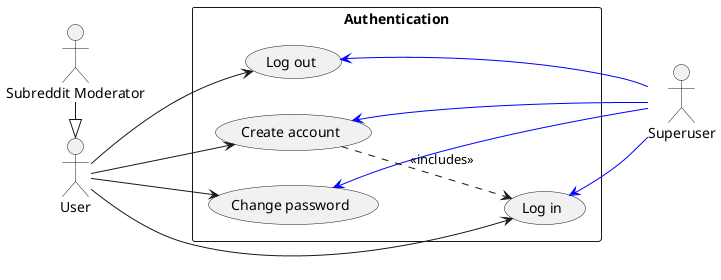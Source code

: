 @startuml
skinparam packageStyle rectangle
left to right direction
actor "User" as user
actor "Subreddit Moderator" as mod
actor "Superuser" as su
mod -|> user

rectangle "Authentication" as auth {
  usecase "Create account" as acc_create
  usecase "Log in" as login
  usecase "Log out" as logout
  usecase "Change password" as pwd_change
}

user --> acc_create
user --> login
user --> logout
user --> pwd_change

acc_create  <-[#blue]- su
login       <-[#blue]- su
logout      <-[#blue]- su
pwd_change  <-[#blue]- su

acc_create ..> login : <<includes>>

@enduml
